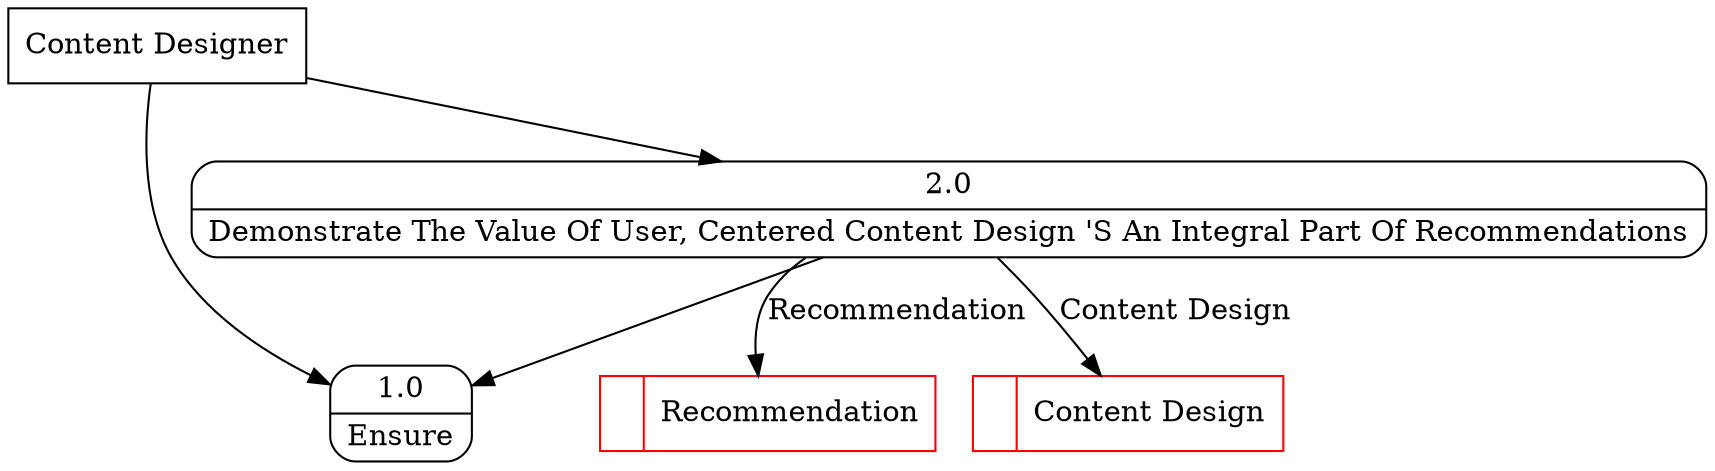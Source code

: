 digraph dfd2{ 
node[shape=record]
200 [label="<f0>  |<f1> Recommendation " color=red];
201 [label="<f0>  |<f1> Content Design " color=red];
202 [label="Content Designer" shape=box];
203 [label="{<f0> 1.0|<f1> Ensure }" shape=Mrecord];
204 [label="{<f0> 2.0|<f1> Demonstrate The Value Of User, Centered Content Design 'S An Integral Part Of Recommendations }" shape=Mrecord];
202 -> 203
202 -> 204
204 -> 203
204 -> 201 [label="Content Design"]
204 -> 200 [label="Recommendation"]
}